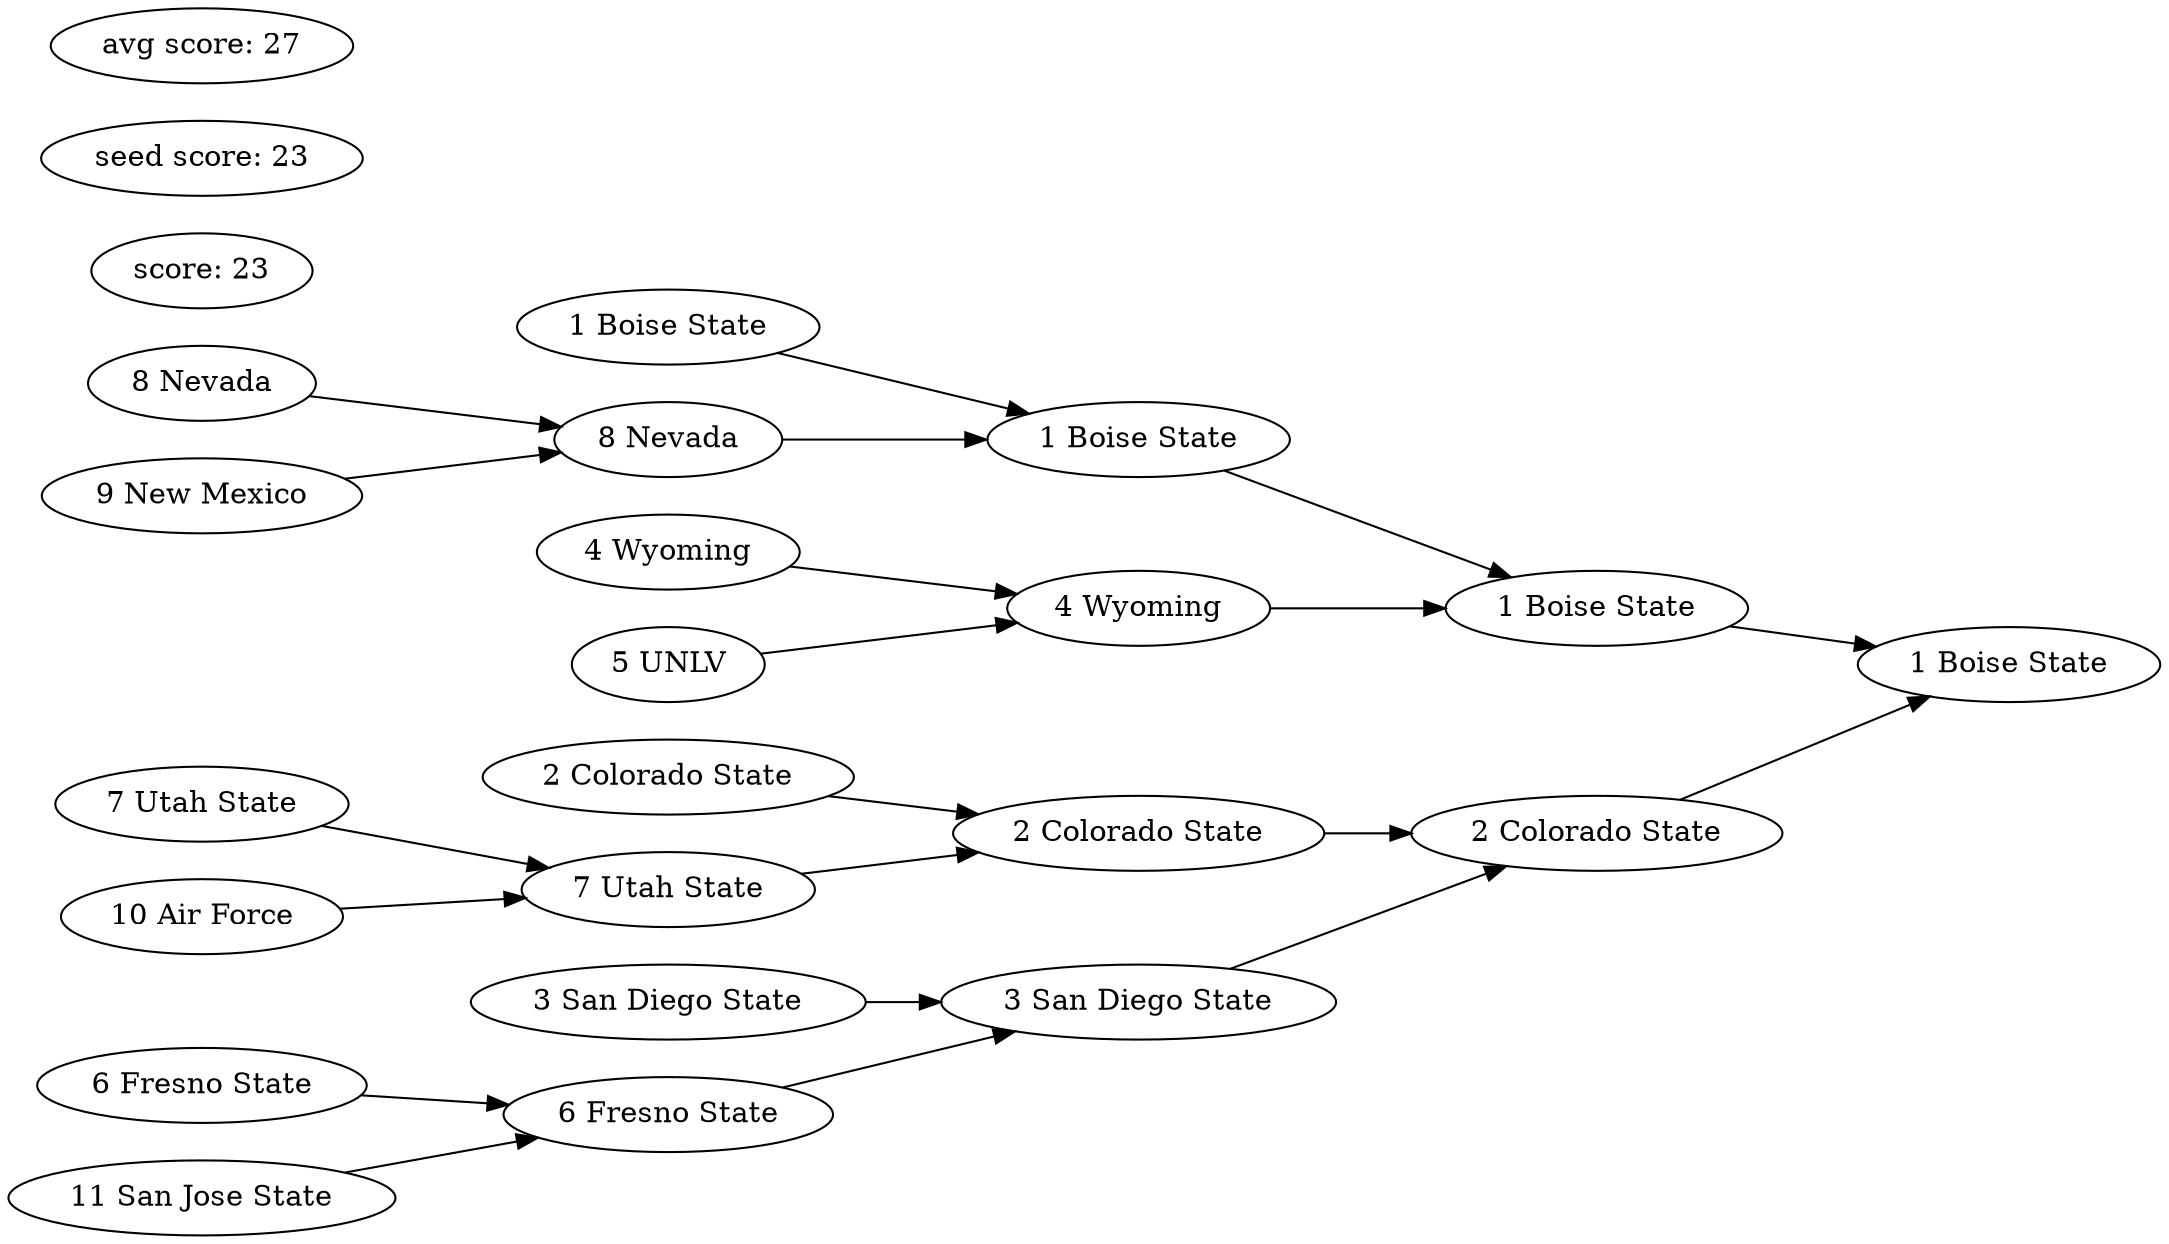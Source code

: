 digraph {
graph [rankdir=LR];"t1" [label="1 Boise State"];
"t2" [label="1 Boise State"];
"t3" [label="1 Boise State"];
"t4" [label="1 Boise State"];
"t5" [label="8 Nevada"];
"t6" [label="8 Nevada"];
"t7" [label="9 New Mexico"];
"t6" -> "t5";
"t7" -> "t5";
"t4" -> "t3";
"t5" -> "t3";
"t8" [label="4 Wyoming"];
"t9" [label="4 Wyoming"];
"t10" [label="5 UNLV"];
"t9" -> "t8";
"t10" -> "t8";
"t3" -> "t2";
"t8" -> "t2";
"t11" [label="2 Colorado State"];
"t12" [label="2 Colorado State"];
"t13" [label="2 Colorado State"];
"t14" [label="7 Utah State"];
"t15" [label="7 Utah State"];
"t16" [label="10 Air Force"];
"t15" -> "t14";
"t16" -> "t14";
"t13" -> "t12";
"t14" -> "t12";
"t17" [label="3 San Diego State"];
"t18" [label="3 San Diego State"];
"t19" [label="6 Fresno State"];
"t20" [label="6 Fresno State"];
"t21" [label="11 San Jose State"];
"t20" -> "t19";
"t21" -> "t19";
"t18" -> "t17";
"t19" -> "t17";
"t12" -> "t11";
"t17" -> "t11";
"t2" -> "t1";
"t11" -> "t1";
score [label="score: 23"];
seed [label="seed score: 23"];
max [label="avg score: 27"];
}
